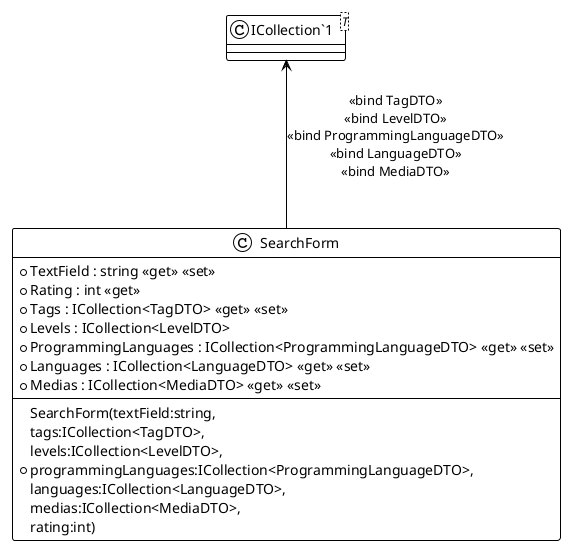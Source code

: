 @startuml
!theme plain

class SearchForm {
    + SearchForm(textField:string, \ntags:ICollection<TagDTO>, \nlevels:ICollection<LevelDTO>, \nprogrammingLanguages:ICollection<ProgrammingLanguageDTO>, \nlanguages:ICollection<LanguageDTO>, \nmedias:ICollection<MediaDTO>, \nrating:int)
    + TextField : string <<get>> <<set>>
    + Rating : int <<get>>
    + Tags : ICollection<TagDTO> <<get>> <<set>>
    + Levels : ICollection<LevelDTO>
    + ProgrammingLanguages : ICollection<ProgrammingLanguageDTO> <<get>> <<set>>
    + Languages : ICollection<LanguageDTO> <<get>> <<set>>
    + Medias : ICollection<MediaDTO> <<get>> <<set>>
}
class "ICollection`1"<T> {
}

"ICollection`1" <-- SearchForm : <<bind TagDTO>>\n<<bind LevelDTO>>\n<<bind ProgrammingLanguageDTO>>\n<<bind LanguageDTO>>\n<<bind MediaDTO>>\n

@enduml
